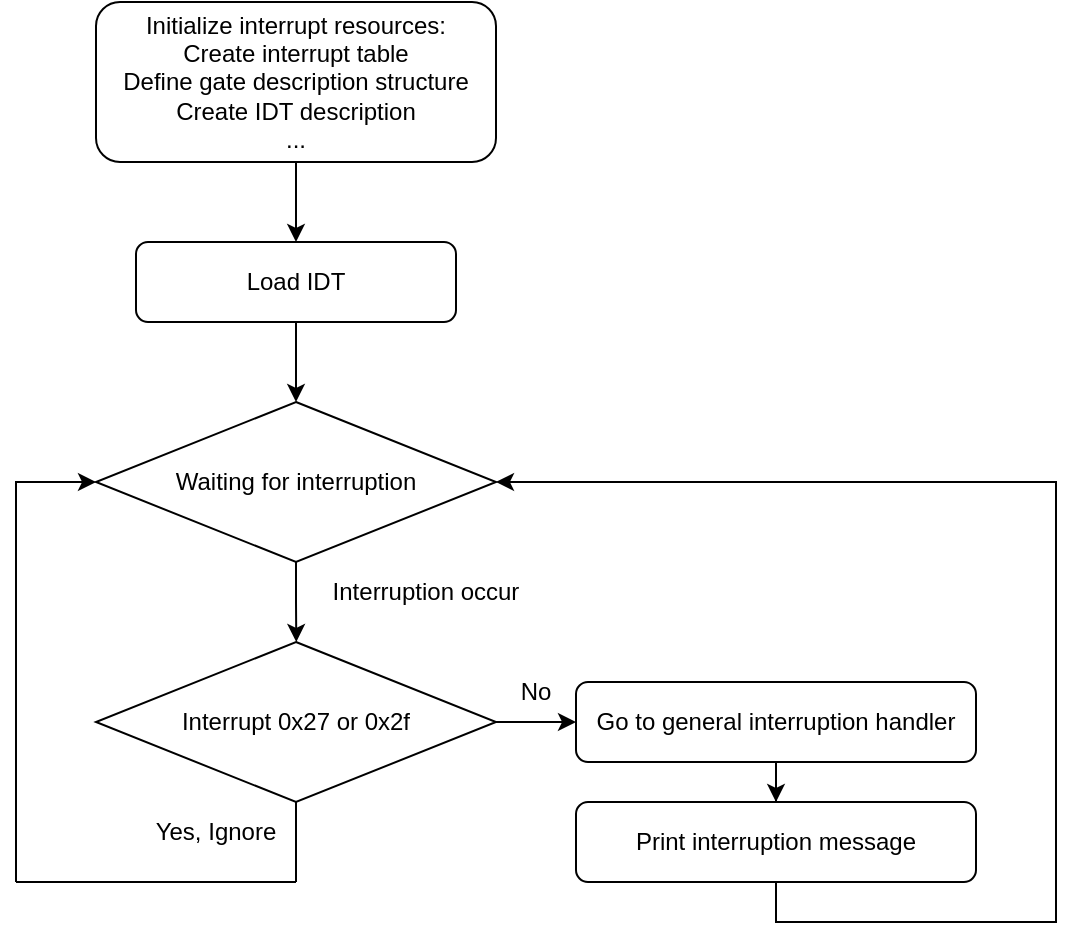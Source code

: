 <mxfile version="24.5.3" type="device">
  <diagram id="C5RBs43oDa-KdzZeNtuy" name="Page-1">
    <mxGraphModel dx="588" dy="899" grid="1" gridSize="10" guides="1" tooltips="1" connect="1" arrows="1" fold="1" page="1" pageScale="1" pageWidth="827" pageHeight="1169" math="0" shadow="0">
      <root>
        <mxCell id="WIyWlLk6GJQsqaUBKTNV-0" />
        <mxCell id="WIyWlLk6GJQsqaUBKTNV-1" parent="WIyWlLk6GJQsqaUBKTNV-0" />
        <mxCell id="CbVYAaLzfV98t8XKbsJh-1" style="edgeStyle=orthogonalEdgeStyle;rounded=0;orthogonalLoop=1;jettySize=auto;html=1;exitX=0.5;exitY=1;exitDx=0;exitDy=0;entryX=0.5;entryY=0;entryDx=0;entryDy=0;" edge="1" parent="WIyWlLk6GJQsqaUBKTNV-1" source="WIyWlLk6GJQsqaUBKTNV-3" target="CbVYAaLzfV98t8XKbsJh-0">
          <mxGeometry relative="1" as="geometry" />
        </mxCell>
        <mxCell id="WIyWlLk6GJQsqaUBKTNV-3" value="Initialize interrupt resources:&lt;div&gt;Create interrupt table&lt;/div&gt;&lt;div&gt;Define gate description structure&lt;/div&gt;&lt;div&gt;Create IDT description&lt;br&gt;&lt;/div&gt;&lt;div&gt;...&lt;/div&gt;" style="rounded=1;whiteSpace=wrap;html=1;fontSize=12;glass=0;strokeWidth=1;shadow=0;" parent="WIyWlLk6GJQsqaUBKTNV-1" vertex="1">
          <mxGeometry x="120" y="40" width="200" height="80" as="geometry" />
        </mxCell>
        <mxCell id="CbVYAaLzfV98t8XKbsJh-4" value="" style="edgeStyle=orthogonalEdgeStyle;rounded=0;orthogonalLoop=1;jettySize=auto;html=1;" edge="1" parent="WIyWlLk6GJQsqaUBKTNV-1" source="CbVYAaLzfV98t8XKbsJh-0" target="CbVYAaLzfV98t8XKbsJh-2">
          <mxGeometry relative="1" as="geometry" />
        </mxCell>
        <mxCell id="CbVYAaLzfV98t8XKbsJh-0" value="Load IDT" style="rounded=1;whiteSpace=wrap;html=1;fontSize=12;glass=0;strokeWidth=1;shadow=0;" vertex="1" parent="WIyWlLk6GJQsqaUBKTNV-1">
          <mxGeometry x="140" y="160" width="160" height="40" as="geometry" />
        </mxCell>
        <mxCell id="CbVYAaLzfV98t8XKbsJh-3" style="edgeStyle=orthogonalEdgeStyle;rounded=0;orthogonalLoop=1;jettySize=auto;html=1;exitX=0.5;exitY=1;exitDx=0;exitDy=0;" edge="1" parent="WIyWlLk6GJQsqaUBKTNV-1" source="CbVYAaLzfV98t8XKbsJh-2">
          <mxGeometry relative="1" as="geometry">
            <mxPoint x="220.148" y="360" as="targetPoint" />
          </mxGeometry>
        </mxCell>
        <mxCell id="CbVYAaLzfV98t8XKbsJh-2" value="Waiting for interruption" style="rhombus;whiteSpace=wrap;html=1;" vertex="1" parent="WIyWlLk6GJQsqaUBKTNV-1">
          <mxGeometry x="120" y="240" width="200" height="80" as="geometry" />
        </mxCell>
        <mxCell id="CbVYAaLzfV98t8XKbsJh-8" style="edgeStyle=orthogonalEdgeStyle;rounded=0;orthogonalLoop=1;jettySize=auto;html=1;entryX=0.5;entryY=0;entryDx=0;entryDy=0;" edge="1" parent="WIyWlLk6GJQsqaUBKTNV-1" source="CbVYAaLzfV98t8XKbsJh-5" target="CbVYAaLzfV98t8XKbsJh-7">
          <mxGeometry relative="1" as="geometry" />
        </mxCell>
        <mxCell id="CbVYAaLzfV98t8XKbsJh-5" value="Go to general interruption handler" style="rounded=1;whiteSpace=wrap;html=1;" vertex="1" parent="WIyWlLk6GJQsqaUBKTNV-1">
          <mxGeometry x="360" y="380" width="200" height="40" as="geometry" />
        </mxCell>
        <mxCell id="CbVYAaLzfV98t8XKbsJh-6" value="Interruption occur" style="text;html=1;align=center;verticalAlign=middle;whiteSpace=wrap;rounded=0;" vertex="1" parent="WIyWlLk6GJQsqaUBKTNV-1">
          <mxGeometry x="230" y="320" width="110" height="30" as="geometry" />
        </mxCell>
        <mxCell id="CbVYAaLzfV98t8XKbsJh-20" style="edgeStyle=orthogonalEdgeStyle;rounded=0;orthogonalLoop=1;jettySize=auto;html=1;entryX=1;entryY=0.5;entryDx=0;entryDy=0;" edge="1" parent="WIyWlLk6GJQsqaUBKTNV-1" source="CbVYAaLzfV98t8XKbsJh-7" target="CbVYAaLzfV98t8XKbsJh-2">
          <mxGeometry relative="1" as="geometry">
            <mxPoint x="460" y="520" as="targetPoint" />
            <Array as="points">
              <mxPoint x="460" y="500" />
              <mxPoint x="600" y="500" />
              <mxPoint x="600" y="280" />
            </Array>
          </mxGeometry>
        </mxCell>
        <mxCell id="CbVYAaLzfV98t8XKbsJh-7" value="Print interruption message" style="rounded=1;whiteSpace=wrap;html=1;" vertex="1" parent="WIyWlLk6GJQsqaUBKTNV-1">
          <mxGeometry x="360" y="440" width="200" height="40" as="geometry" />
        </mxCell>
        <mxCell id="CbVYAaLzfV98t8XKbsJh-18" style="edgeStyle=orthogonalEdgeStyle;rounded=0;orthogonalLoop=1;jettySize=auto;html=1;exitX=1;exitY=0.5;exitDx=0;exitDy=0;entryX=0;entryY=0.5;entryDx=0;entryDy=0;" edge="1" parent="WIyWlLk6GJQsqaUBKTNV-1" source="CbVYAaLzfV98t8XKbsJh-11" target="CbVYAaLzfV98t8XKbsJh-5">
          <mxGeometry relative="1" as="geometry" />
        </mxCell>
        <mxCell id="CbVYAaLzfV98t8XKbsJh-11" value="Interrupt 0x27 or 0x2f" style="rhombus;whiteSpace=wrap;html=1;" vertex="1" parent="WIyWlLk6GJQsqaUBKTNV-1">
          <mxGeometry x="120" y="360" width="200" height="80" as="geometry" />
        </mxCell>
        <mxCell id="CbVYAaLzfV98t8XKbsJh-14" value="" style="endArrow=none;html=1;rounded=0;" edge="1" parent="WIyWlLk6GJQsqaUBKTNV-1">
          <mxGeometry width="50" height="50" relative="1" as="geometry">
            <mxPoint x="220" y="480" as="sourcePoint" />
            <mxPoint x="220" y="440" as="targetPoint" />
          </mxGeometry>
        </mxCell>
        <mxCell id="CbVYAaLzfV98t8XKbsJh-15" value="" style="endArrow=none;html=1;rounded=0;" edge="1" parent="WIyWlLk6GJQsqaUBKTNV-1">
          <mxGeometry width="50" height="50" relative="1" as="geometry">
            <mxPoint x="80" y="480" as="sourcePoint" />
            <mxPoint x="220" y="480" as="targetPoint" />
          </mxGeometry>
        </mxCell>
        <mxCell id="CbVYAaLzfV98t8XKbsJh-16" value="" style="endArrow=classic;html=1;rounded=0;entryX=0;entryY=0.5;entryDx=0;entryDy=0;" edge="1" parent="WIyWlLk6GJQsqaUBKTNV-1" target="CbVYAaLzfV98t8XKbsJh-2">
          <mxGeometry width="50" height="50" relative="1" as="geometry">
            <mxPoint x="80" y="480" as="sourcePoint" />
            <mxPoint x="80" y="280" as="targetPoint" />
            <Array as="points">
              <mxPoint x="80" y="280" />
            </Array>
          </mxGeometry>
        </mxCell>
        <mxCell id="CbVYAaLzfV98t8XKbsJh-17" value="Yes,&amp;nbsp;&lt;span style=&quot;background-color: initial;&quot;&gt;Ignore&lt;/span&gt;" style="text;html=1;align=center;verticalAlign=middle;whiteSpace=wrap;rounded=0;" vertex="1" parent="WIyWlLk6GJQsqaUBKTNV-1">
          <mxGeometry x="150" y="440" width="60" height="30" as="geometry" />
        </mxCell>
        <mxCell id="CbVYAaLzfV98t8XKbsJh-19" value="No" style="text;html=1;align=center;verticalAlign=middle;whiteSpace=wrap;rounded=0;" vertex="1" parent="WIyWlLk6GJQsqaUBKTNV-1">
          <mxGeometry x="310" y="370" width="60" height="30" as="geometry" />
        </mxCell>
      </root>
    </mxGraphModel>
  </diagram>
</mxfile>
